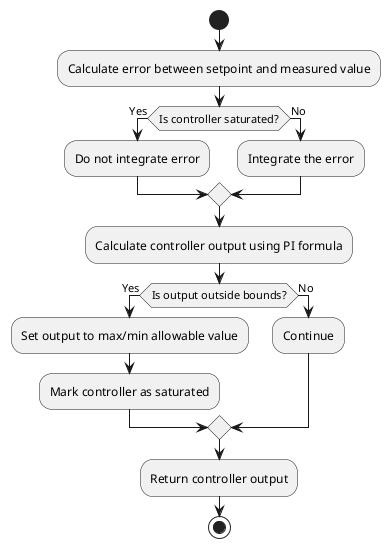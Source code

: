 @startuml

start

:Calculate error between setpoint and measured value;

if (Is controller saturated?) then (Yes)
  :Do not integrate error;
else (No)
  :Integrate the error;
endif

:Calculate controller output using PI formula;

if (Is output outside bounds?) then (Yes)
  :Set output to max/min allowable value;
  :Mark controller as saturated;
else (No)
  :Continue;
endif

:Return controller output;

stop

@enduml
